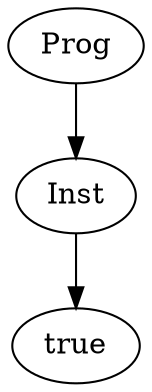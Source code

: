 digraph AST {
	140103632294608 [label=Prog]
	140103632295328 [label=Inst]
	140103632294128 [label=true]
	140103632295328 -> 140103632294128
	140103632294608 -> 140103632295328
}

